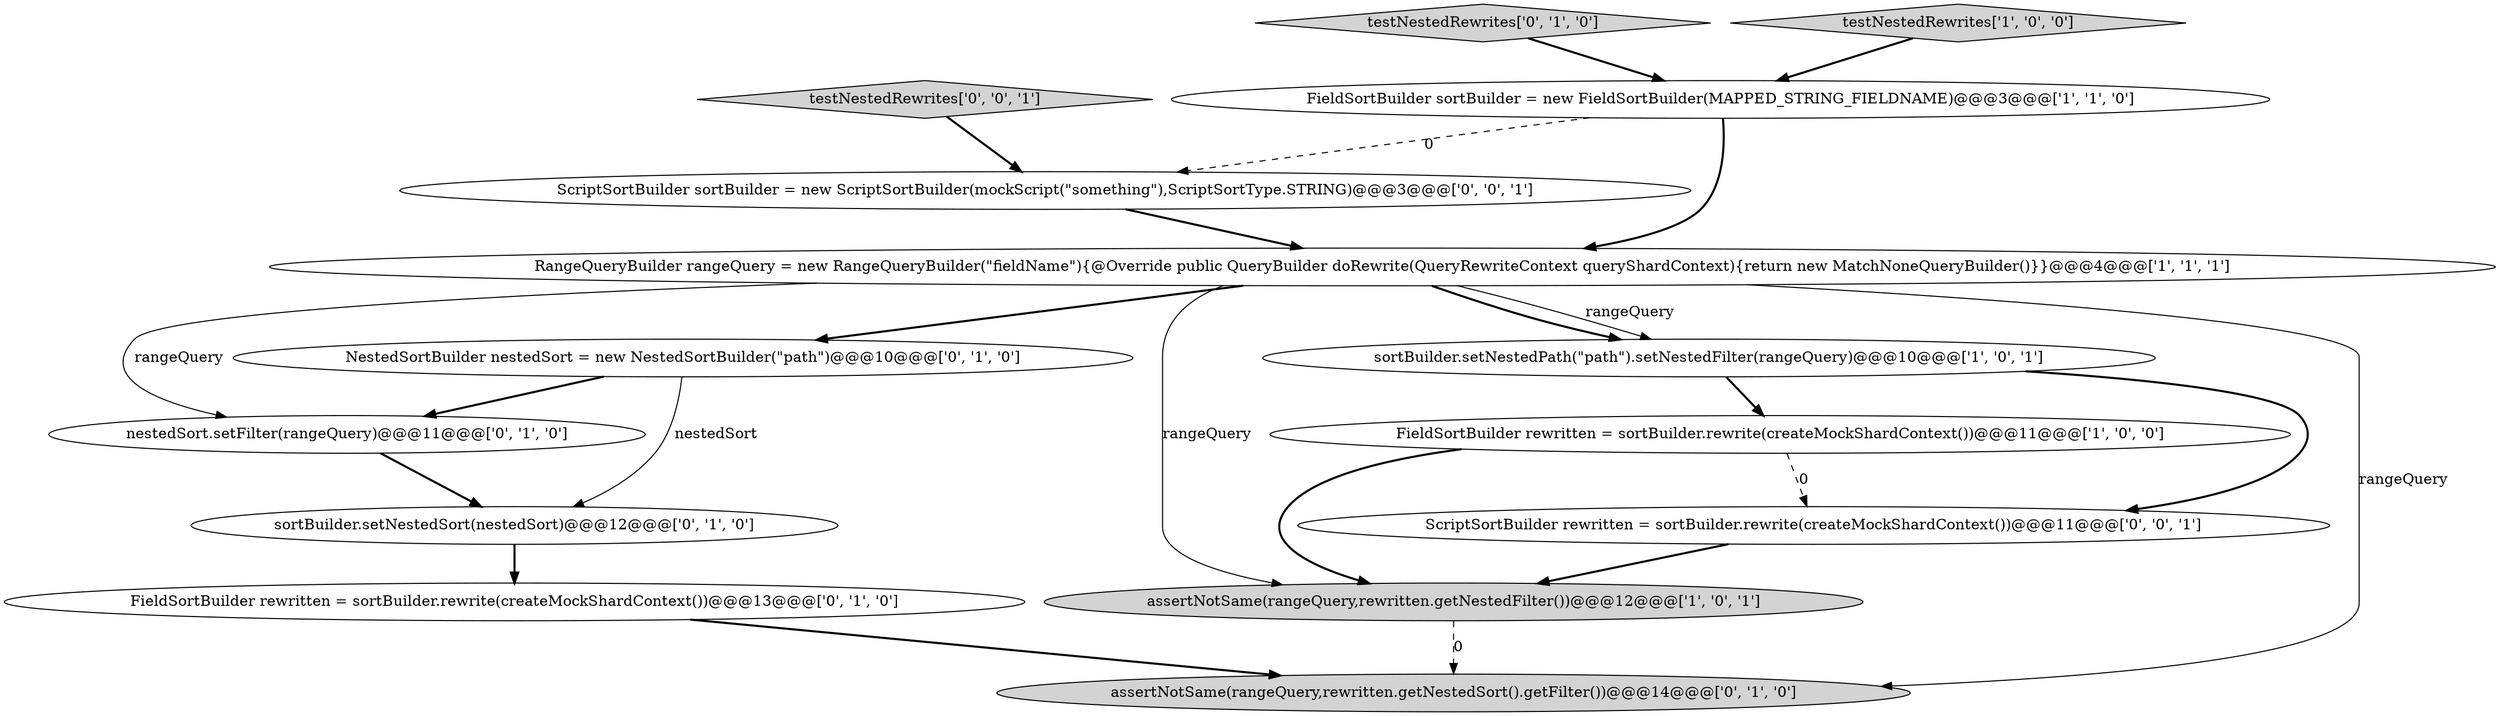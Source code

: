 digraph {
6 [style = filled, label = "FieldSortBuilder rewritten = sortBuilder.rewrite(createMockShardContext())@@@13@@@['0', '1', '0']", fillcolor = white, shape = ellipse image = "AAA0AAABBB2BBB"];
13 [style = filled, label = "testNestedRewrites['0', '0', '1']", fillcolor = lightgray, shape = diamond image = "AAA0AAABBB3BBB"];
11 [style = filled, label = "sortBuilder.setNestedSort(nestedSort)@@@12@@@['0', '1', '0']", fillcolor = white, shape = ellipse image = "AAA1AAABBB2BBB"];
14 [style = filled, label = "ScriptSortBuilder rewritten = sortBuilder.rewrite(createMockShardContext())@@@11@@@['0', '0', '1']", fillcolor = white, shape = ellipse image = "AAA0AAABBB3BBB"];
2 [style = filled, label = "FieldSortBuilder rewritten = sortBuilder.rewrite(createMockShardContext())@@@11@@@['1', '0', '0']", fillcolor = white, shape = ellipse image = "AAA0AAABBB1BBB"];
5 [style = filled, label = "assertNotSame(rangeQuery,rewritten.getNestedFilter())@@@12@@@['1', '0', '1']", fillcolor = lightgray, shape = ellipse image = "AAA0AAABBB1BBB"];
7 [style = filled, label = "assertNotSame(rangeQuery,rewritten.getNestedSort().getFilter())@@@14@@@['0', '1', '0']", fillcolor = lightgray, shape = ellipse image = "AAA1AAABBB2BBB"];
9 [style = filled, label = "NestedSortBuilder nestedSort = new NestedSortBuilder(\"path\")@@@10@@@['0', '1', '0']", fillcolor = white, shape = ellipse image = "AAA0AAABBB2BBB"];
12 [style = filled, label = "ScriptSortBuilder sortBuilder = new ScriptSortBuilder(mockScript(\"something\"),ScriptSortType.STRING)@@@3@@@['0', '0', '1']", fillcolor = white, shape = ellipse image = "AAA0AAABBB3BBB"];
8 [style = filled, label = "testNestedRewrites['0', '1', '0']", fillcolor = lightgray, shape = diamond image = "AAA0AAABBB2BBB"];
1 [style = filled, label = "FieldSortBuilder sortBuilder = new FieldSortBuilder(MAPPED_STRING_FIELDNAME)@@@3@@@['1', '1', '0']", fillcolor = white, shape = ellipse image = "AAA0AAABBB1BBB"];
4 [style = filled, label = "sortBuilder.setNestedPath(\"path\").setNestedFilter(rangeQuery)@@@10@@@['1', '0', '1']", fillcolor = white, shape = ellipse image = "AAA0AAABBB1BBB"];
3 [style = filled, label = "testNestedRewrites['1', '0', '0']", fillcolor = lightgray, shape = diamond image = "AAA0AAABBB1BBB"];
10 [style = filled, label = "nestedSort.setFilter(rangeQuery)@@@11@@@['0', '1', '0']", fillcolor = white, shape = ellipse image = "AAA1AAABBB2BBB"];
0 [style = filled, label = "RangeQueryBuilder rangeQuery = new RangeQueryBuilder(\"fieldName\"){@Override public QueryBuilder doRewrite(QueryRewriteContext queryShardContext){return new MatchNoneQueryBuilder()}}@@@4@@@['1', '1', '1']", fillcolor = white, shape = ellipse image = "AAA0AAABBB1BBB"];
14->5 [style = bold, label=""];
12->0 [style = bold, label=""];
5->7 [style = dashed, label="0"];
0->7 [style = solid, label="rangeQuery"];
0->4 [style = bold, label=""];
2->5 [style = bold, label=""];
0->9 [style = bold, label=""];
0->4 [style = solid, label="rangeQuery"];
10->11 [style = bold, label=""];
11->6 [style = bold, label=""];
0->5 [style = solid, label="rangeQuery"];
3->1 [style = bold, label=""];
4->2 [style = bold, label=""];
8->1 [style = bold, label=""];
13->12 [style = bold, label=""];
2->14 [style = dashed, label="0"];
9->11 [style = solid, label="nestedSort"];
0->10 [style = solid, label="rangeQuery"];
4->14 [style = bold, label=""];
1->12 [style = dashed, label="0"];
6->7 [style = bold, label=""];
9->10 [style = bold, label=""];
1->0 [style = bold, label=""];
}
